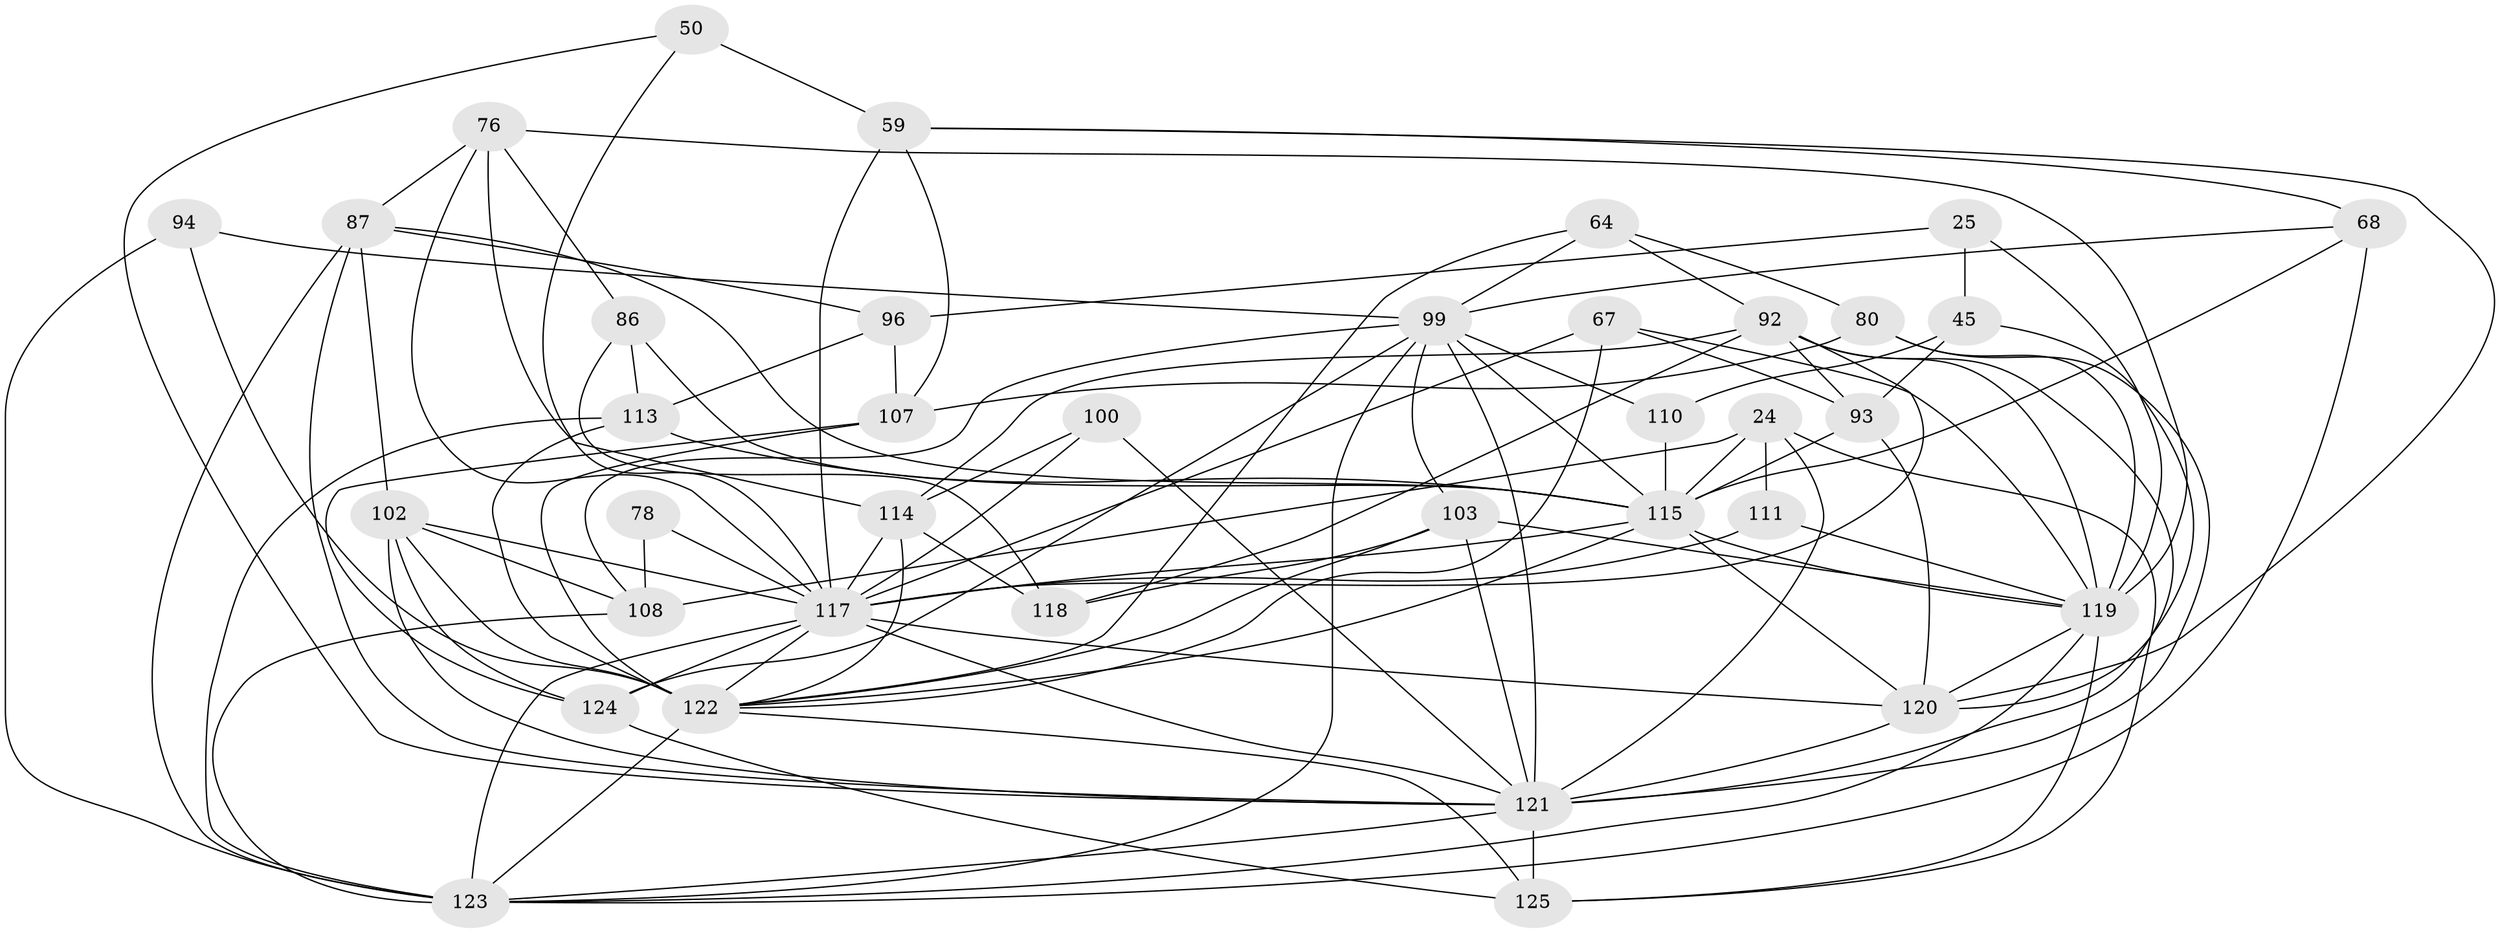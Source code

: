 // original degree distribution, {4: 1.0}
// Generated by graph-tools (version 1.1) at 2025/03/03/04/25 22:03:34]
// undirected, 37 vertices, 109 edges
graph export_dot {
graph [start="1"]
  node [color=gray90,style=filled];
  24 [super="+19"];
  25;
  45 [super="+43"];
  50;
  59 [super="+3"];
  64 [super="+60"];
  67;
  68;
  76 [super="+72"];
  78;
  80;
  86;
  87 [super="+51"];
  92 [super="+82+65"];
  93 [super="+84"];
  94 [super="+77"];
  96 [super="+74"];
  99 [super="+32+83+41+34"];
  100;
  102 [super="+33"];
  103 [super="+29"];
  107 [super="+101"];
  108 [super="+31"];
  110;
  111;
  113 [super="+106+46"];
  114 [super="+10+27"];
  115 [super="+81+79"];
  117 [super="+56+88+70+63"];
  118 [super="+52"];
  119 [super="+116+91"];
  120 [super="+8+98+112"];
  121 [super="+73+105+109"];
  122 [super="+13+40+89"];
  123 [super="+61+97+69+90"];
  124 [super="+71"];
  125 [super="+57+104"];
  24 -- 111;
  24 -- 125;
  24 -- 121 [weight=2];
  24 -- 108;
  24 -- 115;
  25 -- 45 [weight=2];
  25 -- 96;
  25 -- 119;
  45 -- 110 [weight=2];
  45 -- 120;
  45 -- 93;
  50 -- 121;
  50 -- 59 [weight=2];
  50 -- 117;
  59 -- 107;
  59 -- 68;
  59 -- 120;
  59 -- 117;
  64 -- 80;
  64 -- 99 [weight=2];
  64 -- 122;
  64 -- 92 [weight=2];
  67 -- 93;
  67 -- 117;
  67 -- 122;
  67 -- 119;
  68 -- 115;
  68 -- 99;
  68 -- 123;
  76 -- 114 [weight=2];
  76 -- 86;
  76 -- 119 [weight=2];
  76 -- 117;
  76 -- 87 [weight=2];
  78 -- 108 [weight=2];
  78 -- 117 [weight=2];
  80 -- 121;
  80 -- 107;
  80 -- 119;
  86 -- 118;
  86 -- 113;
  86 -- 115;
  87 -- 96 [weight=2];
  87 -- 102;
  87 -- 121;
  87 -- 123;
  87 -- 115;
  92 -- 118 [weight=2];
  92 -- 117 [weight=2];
  92 -- 114;
  92 -- 119 [weight=3];
  92 -- 121 [weight=2];
  92 -- 93 [weight=2];
  93 -- 120;
  93 -- 115;
  94 -- 99 [weight=3];
  94 -- 122;
  94 -- 123 [weight=2];
  96 -- 107 [weight=2];
  96 -- 113;
  99 -- 110;
  99 -- 103;
  99 -- 124;
  99 -- 108;
  99 -- 121 [weight=2];
  99 -- 123;
  99 -- 115 [weight=3];
  100 -- 121 [weight=2];
  100 -- 114;
  100 -- 117;
  102 -- 124;
  102 -- 122 [weight=2];
  102 -- 108;
  102 -- 121 [weight=2];
  102 -- 117;
  103 -- 122 [weight=2];
  103 -- 118;
  103 -- 121;
  103 -- 119;
  107 -- 124;
  107 -- 122;
  108 -- 123;
  110 -- 115;
  111 -- 117 [weight=2];
  111 -- 119;
  113 -- 122 [weight=4];
  113 -- 123;
  113 -- 115;
  114 -- 118 [weight=2];
  114 -- 122;
  114 -- 117;
  115 -- 117 [weight=3];
  115 -- 119 [weight=2];
  115 -- 120 [weight=2];
  115 -- 122;
  117 -- 122;
  117 -- 121 [weight=2];
  117 -- 124;
  117 -- 120;
  117 -- 123 [weight=3];
  119 -- 123 [weight=2];
  119 -- 120;
  119 -- 125 [weight=3];
  120 -- 121 [weight=3];
  121 -- 125 [weight=4];
  121 -- 123;
  122 -- 123 [weight=3];
  122 -- 125 [weight=2];
  124 -- 125 [weight=2];
}
